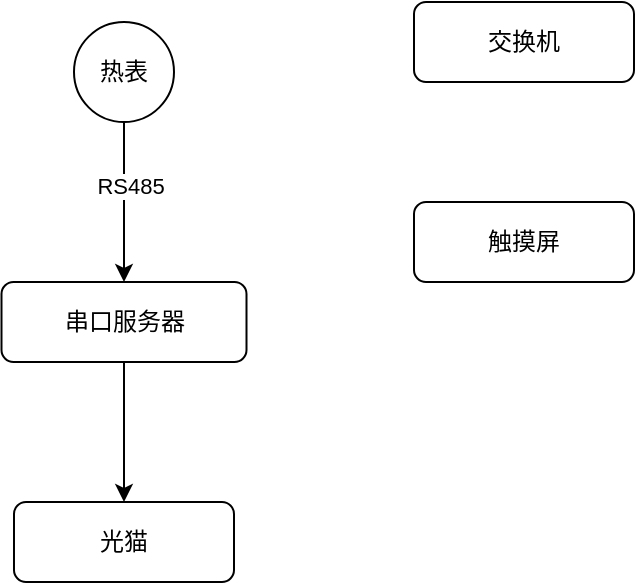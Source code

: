 <mxfile version="26.0.2">
  <diagram name="第 1 页" id="UXNwemoa6bD-jJilbAEa">
    <mxGraphModel dx="1434" dy="1907" grid="1" gridSize="10" guides="1" tooltips="1" connect="1" arrows="1" fold="1" page="1" pageScale="1" pageWidth="827" pageHeight="1169" math="0" shadow="0">
      <root>
        <mxCell id="0" />
        <mxCell id="1" parent="0" />
        <mxCell id="0xX-rMRD4ER32TFLuuvr-3" style="edgeStyle=orthogonalEdgeStyle;rounded=0;orthogonalLoop=1;jettySize=auto;html=1;exitX=0.5;exitY=1;exitDx=0;exitDy=0;entryX=0.5;entryY=0;entryDx=0;entryDy=0;" parent="1" source="0xX-rMRD4ER32TFLuuvr-1" target="0xX-rMRD4ER32TFLuuvr-2" edge="1">
          <mxGeometry relative="1" as="geometry" />
        </mxCell>
        <mxCell id="0xX-rMRD4ER32TFLuuvr-11" value="RS485" style="edgeLabel;html=1;align=center;verticalAlign=middle;resizable=0;points=[];" parent="0xX-rMRD4ER32TFLuuvr-3" vertex="1" connectable="0">
          <mxGeometry x="-0.2" y="3" relative="1" as="geometry">
            <mxPoint as="offset" />
          </mxGeometry>
        </mxCell>
        <mxCell id="0xX-rMRD4ER32TFLuuvr-1" value="热表" style="ellipse;whiteSpace=wrap;html=1;aspect=fixed;" parent="1" vertex="1">
          <mxGeometry x="300" y="-600" width="50" height="50" as="geometry" />
        </mxCell>
        <mxCell id="G3_xKyKHoGGo0sw8AMeO-1" style="edgeStyle=orthogonalEdgeStyle;rounded=0;orthogonalLoop=1;jettySize=auto;html=1;exitX=0.5;exitY=1;exitDx=0;exitDy=0;" edge="1" parent="1" source="0xX-rMRD4ER32TFLuuvr-2" target="0xX-rMRD4ER32TFLuuvr-8">
          <mxGeometry relative="1" as="geometry" />
        </mxCell>
        <mxCell id="0xX-rMRD4ER32TFLuuvr-2" value="串口服务器" style="rounded=1;whiteSpace=wrap;html=1;" parent="1" vertex="1">
          <mxGeometry x="263.75" y="-470" width="122.5" height="40" as="geometry" />
        </mxCell>
        <mxCell id="0xX-rMRD4ER32TFLuuvr-4" value="交换机" style="rounded=1;whiteSpace=wrap;html=1;" parent="1" vertex="1">
          <mxGeometry x="470" y="-610" width="110" height="40" as="geometry" />
        </mxCell>
        <mxCell id="0xX-rMRD4ER32TFLuuvr-6" value="触摸屏" style="rounded=1;whiteSpace=wrap;html=1;" parent="1" vertex="1">
          <mxGeometry x="470" y="-510" width="110" height="40" as="geometry" />
        </mxCell>
        <mxCell id="0xX-rMRD4ER32TFLuuvr-8" value="光猫" style="rounded=1;whiteSpace=wrap;html=1;" parent="1" vertex="1">
          <mxGeometry x="270" y="-360" width="110" height="40" as="geometry" />
        </mxCell>
      </root>
    </mxGraphModel>
  </diagram>
</mxfile>
